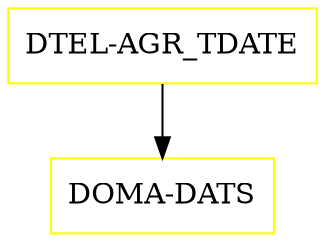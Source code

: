 digraph G {
  "DTEL-AGR_TDATE" [shape=box,color=yellow];
  "DOMA-DATS" [shape=box,color=yellow,URL="./DOMA_DATS.html"];
  "DTEL-AGR_TDATE" -> "DOMA-DATS";
}
